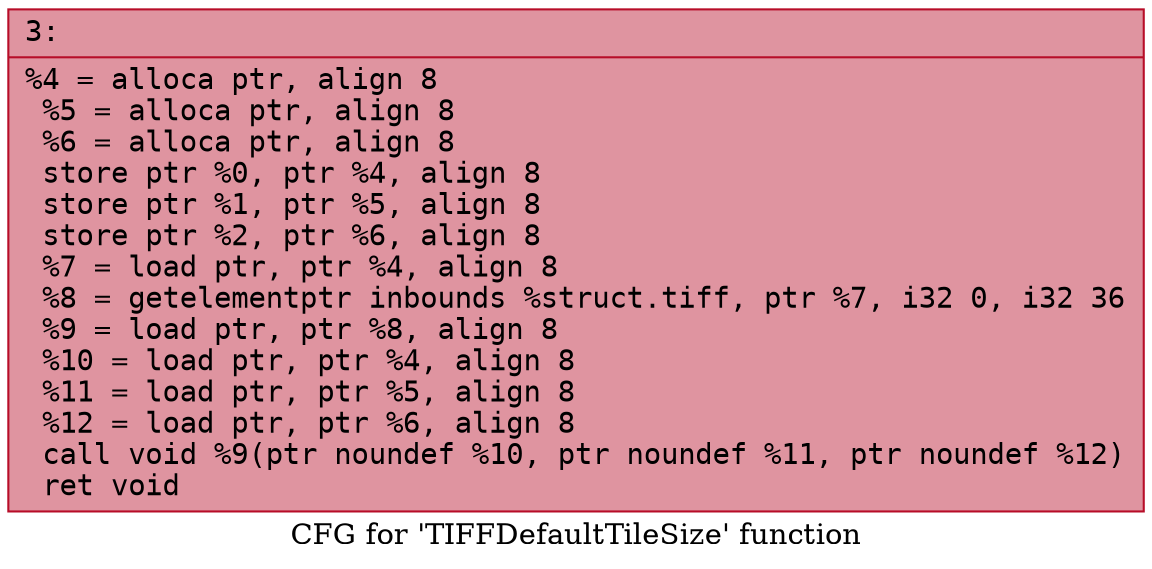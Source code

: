 digraph "CFG for 'TIFFDefaultTileSize' function" {
	label="CFG for 'TIFFDefaultTileSize' function";

	Node0x600002efb250 [shape=record,color="#b70d28ff", style=filled, fillcolor="#b70d2870" fontname="Courier",label="{3:\l|  %4 = alloca ptr, align 8\l  %5 = alloca ptr, align 8\l  %6 = alloca ptr, align 8\l  store ptr %0, ptr %4, align 8\l  store ptr %1, ptr %5, align 8\l  store ptr %2, ptr %6, align 8\l  %7 = load ptr, ptr %4, align 8\l  %8 = getelementptr inbounds %struct.tiff, ptr %7, i32 0, i32 36\l  %9 = load ptr, ptr %8, align 8\l  %10 = load ptr, ptr %4, align 8\l  %11 = load ptr, ptr %5, align 8\l  %12 = load ptr, ptr %6, align 8\l  call void %9(ptr noundef %10, ptr noundef %11, ptr noundef %12)\l  ret void\l}"];
}
